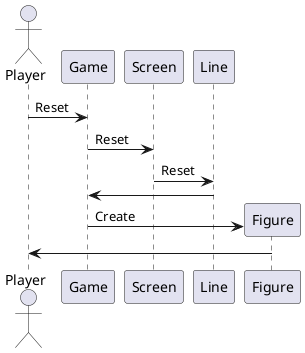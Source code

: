 @startuml
actor Player
Player -> Game : Reset
Game -> Screen : Reset
Screen -> Line : Reset
Line -> Game
Game -> Figure ** : Create
Figure -> Player
@enduml